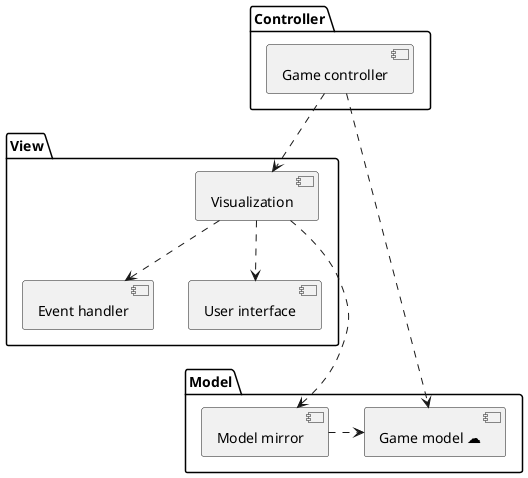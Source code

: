 @startuml
'https://plantuml.com/component-diagram

package "Model" {
    component "Game model ☁" as model
    component "Model mirror" as mirror

    mirror .right.> model
}

package "View" {
    component "Event handler" as event
    component "Visualization" as visualization
    component "User interface" as ui

    visualization .down.> event
    visualization .down.> ui
}

package "Controller" {
    component "Game controller" as controller
}

controller .down.> visualization
controller .down.> model
visualization .down.> mirror
event -[hidden]right- mirror
ui -[hidden]- mirror

@enduml